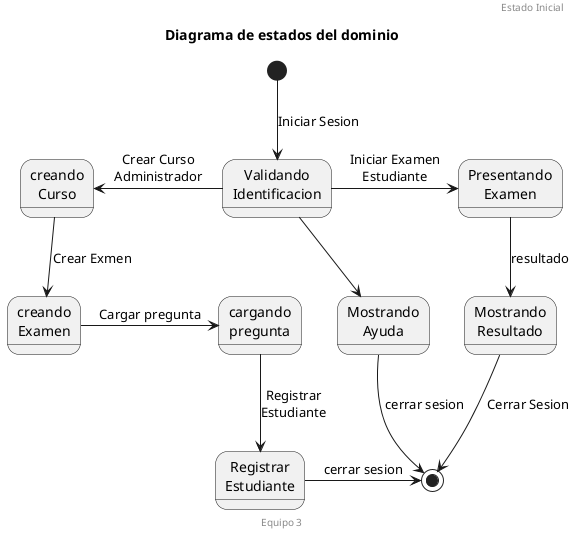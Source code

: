 @startuml Modelo del Dominio


header Estado Inicial
footer Equipo 3
title "Diagrama de estados del dominio"

skinparam width 320



state "Validando\nIdentificacion" as vi
state  "creando\nCurso" as gc
state  "creando\nExamen" as ge
state  "cargando\npregunta" as cp

'state "Mostrando\nInstrucciones" as mi
state "Presentando\nExamen" as ee
/'{
    state "mostrando pregunta" as mp
    state "Guardando Respuesta" as gp
    mp --> gp: opcion
    gp --> mp: \nSiguiente
}'/
state "Mostrando\nResultado" as gr
'state "Actualizando\nPerfil" as ap
state "Mostrando\nAyuda" as ma
state "Registrar\nEstudiante" as ie
'state finAd <<join>>

[*] --> vi: Iniciar Sesion
vi -left-> gc: Crear Curso\nAdministrador
gc --> ge: Crear Exmen
ge -right-> cp: Cargar pregunta
cp --> ie: Registrar\nEstudiante
vi --> ma
'finAd --> ma
'finAd --> ap


ma --> [*]: cerrar sesion
'ap --> [*]: cerrar sesion
ie -right-> [*] : cerrar sesion

 

vi -right-> ee: Iniciar Examen\nEstudiante
'mi --> ee: Presentar Examen
ee --> gr: resultado
gr --> [*]:  Cerrar Sesion

@enduml